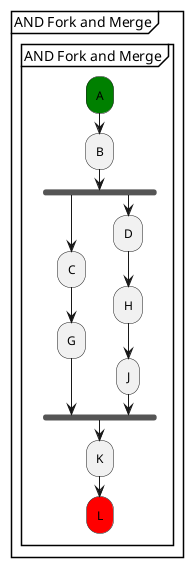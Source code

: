 /'

Tutorial - Fork and Merge Topology
  
'/

@startuml 
partition "AND Fork and Merge" {
group "AND Fork and Merge"
  #green:A;
  :B;
  fork
      :C;
      :G;
  fork again
      :D;
      :H;
      :J;
  end fork   
  :K;
  #red:L;
  detach      
end group
}      
@enduml
